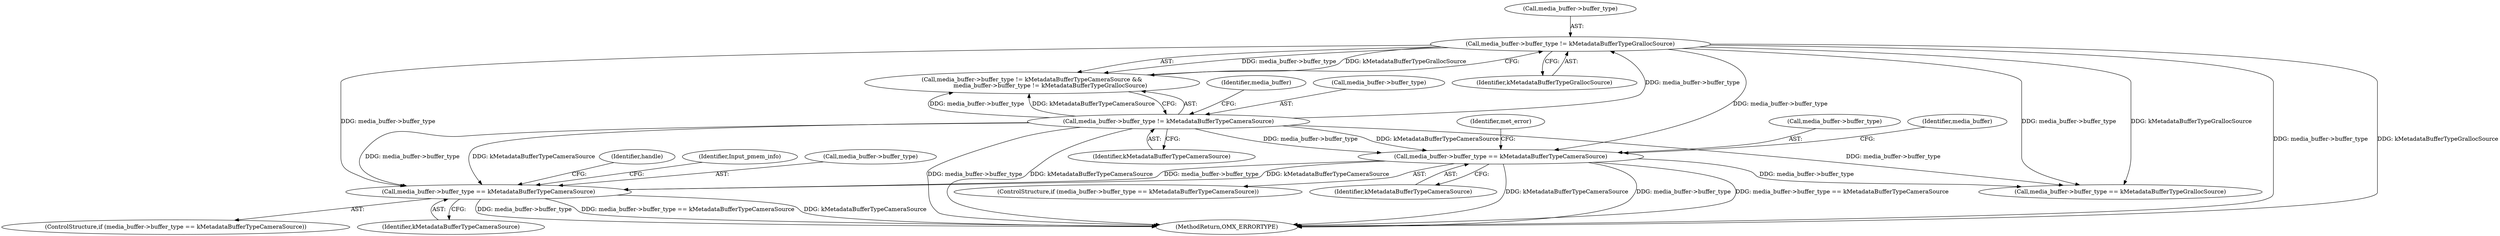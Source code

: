 digraph "0_Android_4ed06d14080d8667d5be14eed200e378cba78345_0@pointer" {
"1000323" [label="(Call,media_buffer->buffer_type == kMetadataBufferTypeCameraSource)"];
"1000193" [label="(Call,media_buffer->buffer_type != kMetadataBufferTypeGrallocSource)"];
"1000188" [label="(Call,media_buffer->buffer_type != kMetadataBufferTypeCameraSource)"];
"1000205" [label="(Call,media_buffer->buffer_type == kMetadataBufferTypeCameraSource)"];
"1000327" [label="(Identifier,kMetadataBufferTypeCameraSource)"];
"1000197" [label="(Identifier,kMetadataBufferTypeGrallocSource)"];
"1000387" [label="(Identifier,handle)"];
"1000188" [label="(Call,media_buffer->buffer_type != kMetadataBufferTypeCameraSource)"];
"1000194" [label="(Call,media_buffer->buffer_type)"];
"1000331" [label="(Identifier,Input_pmem_info)"];
"1000205" [label="(Call,media_buffer->buffer_type == kMetadataBufferTypeCameraSource)"];
"1000206" [label="(Call,media_buffer->buffer_type)"];
"1000204" [label="(ControlStructure,if (media_buffer->buffer_type == kMetadataBufferTypeCameraSource))"];
"1000323" [label="(Call,media_buffer->buffer_type == kMetadataBufferTypeCameraSource)"];
"1000189" [label="(Call,media_buffer->buffer_type)"];
"1000214" [label="(Identifier,media_buffer)"];
"1000460" [label="(Call,media_buffer->buffer_type == kMetadataBufferTypeGrallocSource)"];
"1000245" [label="(Identifier,met_error)"];
"1000187" [label="(Call,media_buffer->buffer_type != kMetadataBufferTypeCameraSource &&\n                    media_buffer->buffer_type != kMetadataBufferTypeGrallocSource)"];
"1000322" [label="(ControlStructure,if (media_buffer->buffer_type == kMetadataBufferTypeCameraSource))"];
"1000623" [label="(MethodReturn,OMX_ERRORTYPE)"];
"1000195" [label="(Identifier,media_buffer)"];
"1000192" [label="(Identifier,kMetadataBufferTypeCameraSource)"];
"1000209" [label="(Identifier,kMetadataBufferTypeCameraSource)"];
"1000193" [label="(Call,media_buffer->buffer_type != kMetadataBufferTypeGrallocSource)"];
"1000324" [label="(Call,media_buffer->buffer_type)"];
"1000323" -> "1000322"  [label="AST: "];
"1000323" -> "1000327"  [label="CFG: "];
"1000324" -> "1000323"  [label="AST: "];
"1000327" -> "1000323"  [label="AST: "];
"1000331" -> "1000323"  [label="CFG: "];
"1000387" -> "1000323"  [label="CFG: "];
"1000323" -> "1000623"  [label="DDG: media_buffer->buffer_type"];
"1000323" -> "1000623"  [label="DDG: media_buffer->buffer_type == kMetadataBufferTypeCameraSource"];
"1000323" -> "1000623"  [label="DDG: kMetadataBufferTypeCameraSource"];
"1000193" -> "1000323"  [label="DDG: media_buffer->buffer_type"];
"1000188" -> "1000323"  [label="DDG: media_buffer->buffer_type"];
"1000188" -> "1000323"  [label="DDG: kMetadataBufferTypeCameraSource"];
"1000205" -> "1000323"  [label="DDG: media_buffer->buffer_type"];
"1000205" -> "1000323"  [label="DDG: kMetadataBufferTypeCameraSource"];
"1000193" -> "1000187"  [label="AST: "];
"1000193" -> "1000197"  [label="CFG: "];
"1000194" -> "1000193"  [label="AST: "];
"1000197" -> "1000193"  [label="AST: "];
"1000187" -> "1000193"  [label="CFG: "];
"1000193" -> "1000623"  [label="DDG: media_buffer->buffer_type"];
"1000193" -> "1000623"  [label="DDG: kMetadataBufferTypeGrallocSource"];
"1000193" -> "1000187"  [label="DDG: media_buffer->buffer_type"];
"1000193" -> "1000187"  [label="DDG: kMetadataBufferTypeGrallocSource"];
"1000188" -> "1000193"  [label="DDG: media_buffer->buffer_type"];
"1000193" -> "1000205"  [label="DDG: media_buffer->buffer_type"];
"1000193" -> "1000460"  [label="DDG: media_buffer->buffer_type"];
"1000193" -> "1000460"  [label="DDG: kMetadataBufferTypeGrallocSource"];
"1000188" -> "1000187"  [label="AST: "];
"1000188" -> "1000192"  [label="CFG: "];
"1000189" -> "1000188"  [label="AST: "];
"1000192" -> "1000188"  [label="AST: "];
"1000195" -> "1000188"  [label="CFG: "];
"1000187" -> "1000188"  [label="CFG: "];
"1000188" -> "1000623"  [label="DDG: media_buffer->buffer_type"];
"1000188" -> "1000623"  [label="DDG: kMetadataBufferTypeCameraSource"];
"1000188" -> "1000187"  [label="DDG: media_buffer->buffer_type"];
"1000188" -> "1000187"  [label="DDG: kMetadataBufferTypeCameraSource"];
"1000188" -> "1000205"  [label="DDG: media_buffer->buffer_type"];
"1000188" -> "1000205"  [label="DDG: kMetadataBufferTypeCameraSource"];
"1000188" -> "1000460"  [label="DDG: media_buffer->buffer_type"];
"1000205" -> "1000204"  [label="AST: "];
"1000205" -> "1000209"  [label="CFG: "];
"1000206" -> "1000205"  [label="AST: "];
"1000209" -> "1000205"  [label="AST: "];
"1000214" -> "1000205"  [label="CFG: "];
"1000245" -> "1000205"  [label="CFG: "];
"1000205" -> "1000623"  [label="DDG: kMetadataBufferTypeCameraSource"];
"1000205" -> "1000623"  [label="DDG: media_buffer->buffer_type"];
"1000205" -> "1000623"  [label="DDG: media_buffer->buffer_type == kMetadataBufferTypeCameraSource"];
"1000205" -> "1000460"  [label="DDG: media_buffer->buffer_type"];
}
